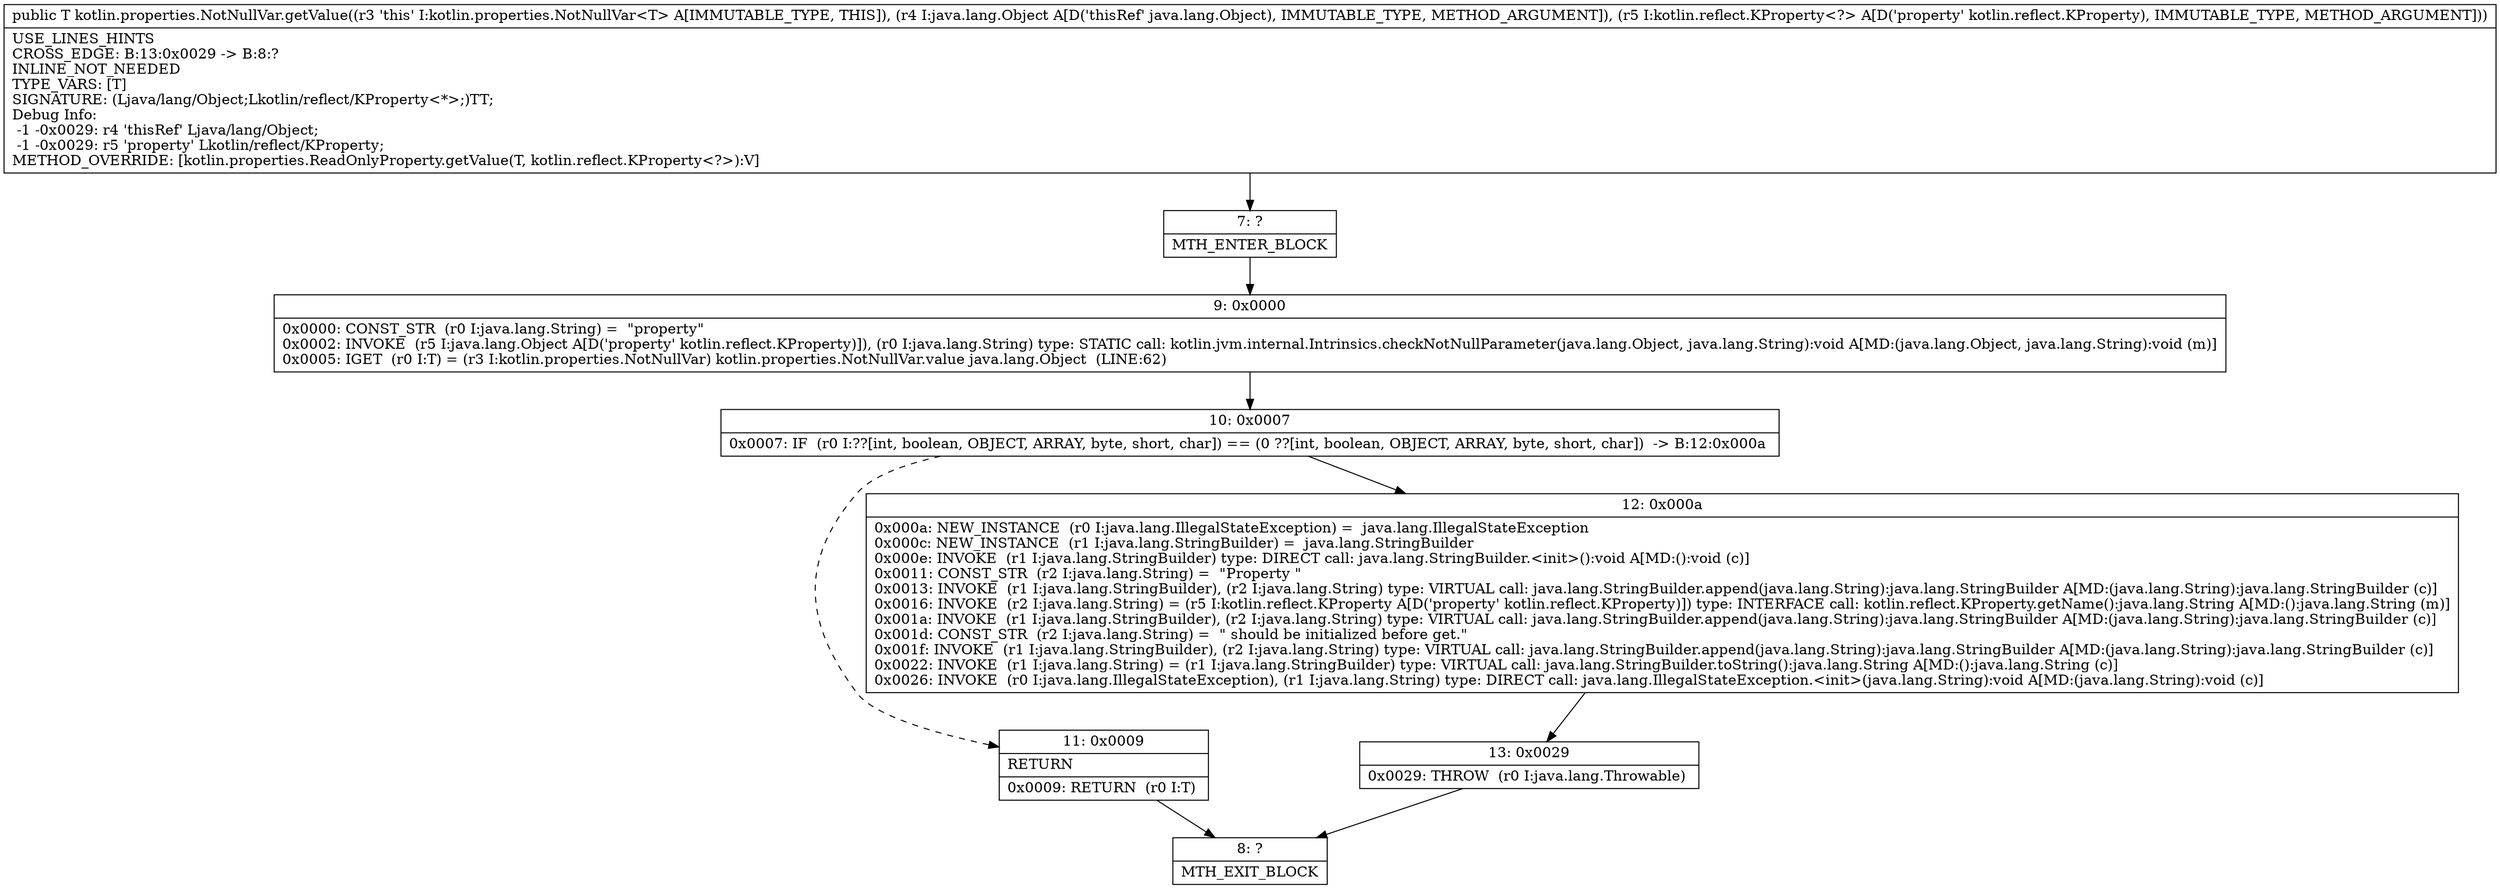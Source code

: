 digraph "CFG forkotlin.properties.NotNullVar.getValue(Ljava\/lang\/Object;Lkotlin\/reflect\/KProperty;)Ljava\/lang\/Object;" {
Node_7 [shape=record,label="{7\:\ ?|MTH_ENTER_BLOCK\l}"];
Node_9 [shape=record,label="{9\:\ 0x0000|0x0000: CONST_STR  (r0 I:java.lang.String) =  \"property\" \l0x0002: INVOKE  (r5 I:java.lang.Object A[D('property' kotlin.reflect.KProperty)]), (r0 I:java.lang.String) type: STATIC call: kotlin.jvm.internal.Intrinsics.checkNotNullParameter(java.lang.Object, java.lang.String):void A[MD:(java.lang.Object, java.lang.String):void (m)]\l0x0005: IGET  (r0 I:T) = (r3 I:kotlin.properties.NotNullVar) kotlin.properties.NotNullVar.value java.lang.Object  (LINE:62)\l}"];
Node_10 [shape=record,label="{10\:\ 0x0007|0x0007: IF  (r0 I:??[int, boolean, OBJECT, ARRAY, byte, short, char]) == (0 ??[int, boolean, OBJECT, ARRAY, byte, short, char])  \-\> B:12:0x000a \l}"];
Node_11 [shape=record,label="{11\:\ 0x0009|RETURN\l|0x0009: RETURN  (r0 I:T) \l}"];
Node_8 [shape=record,label="{8\:\ ?|MTH_EXIT_BLOCK\l}"];
Node_12 [shape=record,label="{12\:\ 0x000a|0x000a: NEW_INSTANCE  (r0 I:java.lang.IllegalStateException) =  java.lang.IllegalStateException \l0x000c: NEW_INSTANCE  (r1 I:java.lang.StringBuilder) =  java.lang.StringBuilder \l0x000e: INVOKE  (r1 I:java.lang.StringBuilder) type: DIRECT call: java.lang.StringBuilder.\<init\>():void A[MD:():void (c)]\l0x0011: CONST_STR  (r2 I:java.lang.String) =  \"Property \" \l0x0013: INVOKE  (r1 I:java.lang.StringBuilder), (r2 I:java.lang.String) type: VIRTUAL call: java.lang.StringBuilder.append(java.lang.String):java.lang.StringBuilder A[MD:(java.lang.String):java.lang.StringBuilder (c)]\l0x0016: INVOKE  (r2 I:java.lang.String) = (r5 I:kotlin.reflect.KProperty A[D('property' kotlin.reflect.KProperty)]) type: INTERFACE call: kotlin.reflect.KProperty.getName():java.lang.String A[MD:():java.lang.String (m)]\l0x001a: INVOKE  (r1 I:java.lang.StringBuilder), (r2 I:java.lang.String) type: VIRTUAL call: java.lang.StringBuilder.append(java.lang.String):java.lang.StringBuilder A[MD:(java.lang.String):java.lang.StringBuilder (c)]\l0x001d: CONST_STR  (r2 I:java.lang.String) =  \" should be initialized before get.\" \l0x001f: INVOKE  (r1 I:java.lang.StringBuilder), (r2 I:java.lang.String) type: VIRTUAL call: java.lang.StringBuilder.append(java.lang.String):java.lang.StringBuilder A[MD:(java.lang.String):java.lang.StringBuilder (c)]\l0x0022: INVOKE  (r1 I:java.lang.String) = (r1 I:java.lang.StringBuilder) type: VIRTUAL call: java.lang.StringBuilder.toString():java.lang.String A[MD:():java.lang.String (c)]\l0x0026: INVOKE  (r0 I:java.lang.IllegalStateException), (r1 I:java.lang.String) type: DIRECT call: java.lang.IllegalStateException.\<init\>(java.lang.String):void A[MD:(java.lang.String):void (c)]\l}"];
Node_13 [shape=record,label="{13\:\ 0x0029|0x0029: THROW  (r0 I:java.lang.Throwable) \l}"];
MethodNode[shape=record,label="{public T kotlin.properties.NotNullVar.getValue((r3 'this' I:kotlin.properties.NotNullVar\<T\> A[IMMUTABLE_TYPE, THIS]), (r4 I:java.lang.Object A[D('thisRef' java.lang.Object), IMMUTABLE_TYPE, METHOD_ARGUMENT]), (r5 I:kotlin.reflect.KProperty\<?\> A[D('property' kotlin.reflect.KProperty), IMMUTABLE_TYPE, METHOD_ARGUMENT]))  | USE_LINES_HINTS\lCROSS_EDGE: B:13:0x0029 \-\> B:8:?\lINLINE_NOT_NEEDED\lTYPE_VARS: [T]\lSIGNATURE: (Ljava\/lang\/Object;Lkotlin\/reflect\/KProperty\<*\>;)TT;\lDebug Info:\l  \-1 \-0x0029: r4 'thisRef' Ljava\/lang\/Object;\l  \-1 \-0x0029: r5 'property' Lkotlin\/reflect\/KProperty;\lMETHOD_OVERRIDE: [kotlin.properties.ReadOnlyProperty.getValue(T, kotlin.reflect.KProperty\<?\>):V]\l}"];
MethodNode -> Node_7;Node_7 -> Node_9;
Node_9 -> Node_10;
Node_10 -> Node_11[style=dashed];
Node_10 -> Node_12;
Node_11 -> Node_8;
Node_12 -> Node_13;
Node_13 -> Node_8;
}

